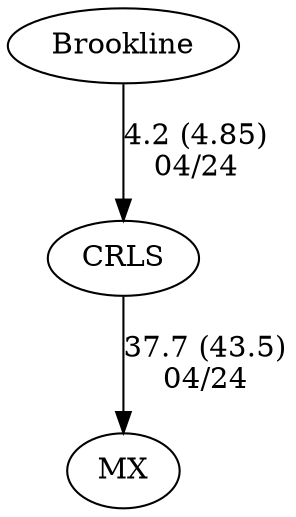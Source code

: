 digraph boys3foursCRLS {CRLS [URL="boys3foursCRLSCRLS.html"];MX [URL="boys3foursCRLSMX.html"];Brookline [URL="boys3foursCRLSBrookline.html"];Brookline -> CRLS[label="4.2 (4.85)
04/24", weight="96", tooltip="NEIRA Boys Fours,Belmont Hill, Middlesex, CRLS			
Distance: 1300 Conditions: Good water with swirling winds -- sometimes cross-head, sometimes cross-tail, sometimes straight cross, varying race-to-race. Comments: The 3V4 race was action-packed: MX caught an over-the-head, boat-stopping crab just over a minute into the race, while the 3-seat of the BHS crew had his oar pop out of his oarlock not once but twice during the race; these incidents caused stoppages of significant duration for both crews. An oarsman in the CRLS 1V4 tested positive for Covid prior to the race and the crew was thus unable to compete today.
Thanks to Middlesex and CRLS for a great day of racing on the Charles!
None", URL="https://www.row2k.com/results/resultspage.cfm?UID=95B6D80715F8274903E678063EA5058A&cat=1", random="random"]; 
CRLS -> MX[label="37.7 (43.5)
04/24", weight="63", tooltip="NEIRA Boys Fours,Belmont Hill, Middlesex, CRLS			
Distance: 1300 Conditions: Good water with swirling winds -- sometimes cross-head, sometimes cross-tail, sometimes straight cross, varying race-to-race. Comments: The 3V4 race was action-packed: MX caught an over-the-head, boat-stopping crab just over a minute into the race, while the 3-seat of the BHS crew had his oar pop out of his oarlock not once but twice during the race; these incidents caused stoppages of significant duration for both crews. An oarsman in the CRLS 1V4 tested positive for Covid prior to the race and the crew was thus unable to compete today.
Thanks to Middlesex and CRLS for a great day of racing on the Charles!
None", URL="https://www.row2k.com/results/resultspage.cfm?UID=95B6D80715F8274903E678063EA5058A&cat=1", random="random"]}